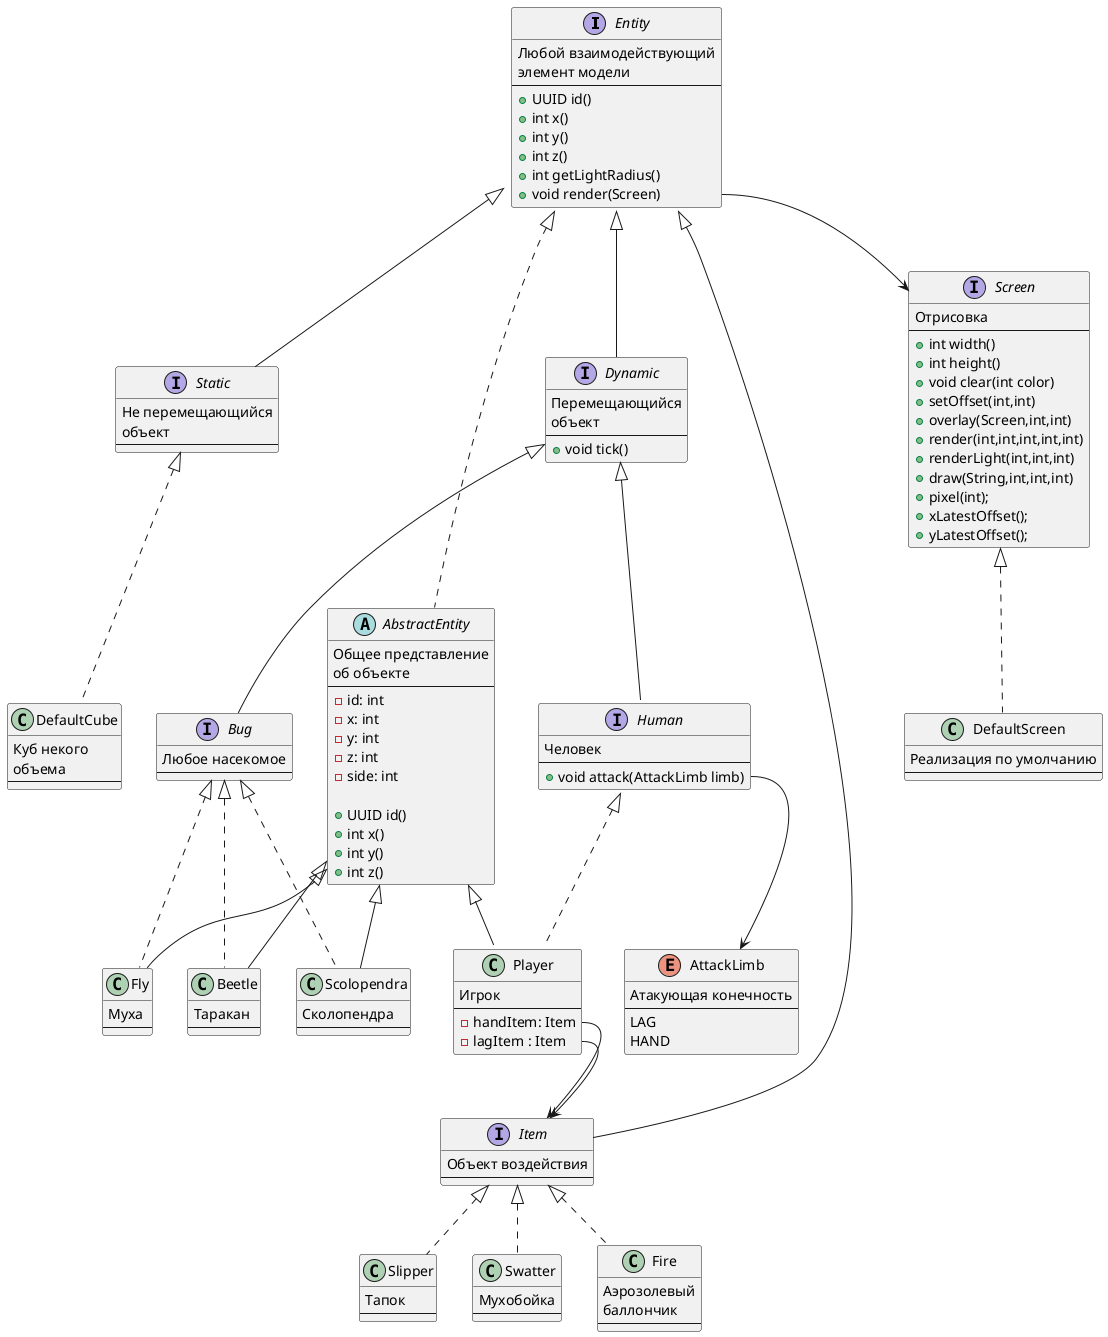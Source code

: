 @startuml
interface Entity
interface Static
interface Dynamic
interface Bug
interface Human
interface Screen

interface Entity {
    Любой взаимодействующий
    элемент модели
    --
    +UUID id()
    +int x()
    +int y()
    +int z()
    +int getLightRadius()
    +void render(Screen)
}
Entity::render --> Screen

interface Static extends Entity {
    Не перемещающийся
    объект
    --
}

interface Dynamic extends Entity {
    Перемещающийся
    объект
    --
    +void tick()
}

interface Bug extends Dynamic {
    Любое насекомое
    --
}

interface Human extends Dynamic {
    Человек
    --
    +void attack(AttackLimb limb)
}
Human::attack --> AttackLimb

interface Item extends Entity {
    Объект воздействия
    --
}

interface Screen {
    Отрисовка
    --
    +int width()
    +int height()
    +void clear(int color)
    +setOffset(int,int)
    +overlay(Screen,int,int)
    +render(int,int,int,int,int)
    +renderLight(int,int,int)
    +draw(String,int,int,int)
    +pixel(int);
    +xLatestOffset();
    +yLatestOffset();
}

abstract class AbstractEntity implements Entity {
    Общее представление
    об объекте
    --
    -id: int
    -x: int
    -y: int
    -z: int
    -side: int

    +UUID id()
    +int x()
    +int y()
    +int z()
}

class Player extends AbstractEntity implements Human {
    Игрок
    --
    -handItem: Item
    -lagItem : Item
}
Player::handItem --> Item
Player::lagItem  --> Item

class Fly extends AbstractEntity implements Bug {
    Муха
    --
}

class Beetle extends AbstractEntity implements Bug {
    Таракан
    --
}

class Scolopendra extends AbstractEntity implements Bug {
    Сколопендра
    --
}

class Slipper implements Item {
    Тапок
    --
}

class Swatter implements Item {
    Мухобойка
    --
}

class Fire implements Item {
    Аэрозолевый
    баллончик
    --
}

class DefaultScreen implements Screen {
    Реализация по умолчанию
    --
}

class DefaultCube implements Static {
    Куб некого
    объема
    --
}

enum AttackLimb {
    Атакующая конечность
    --
    LAG
    HAND
}

@enduml
